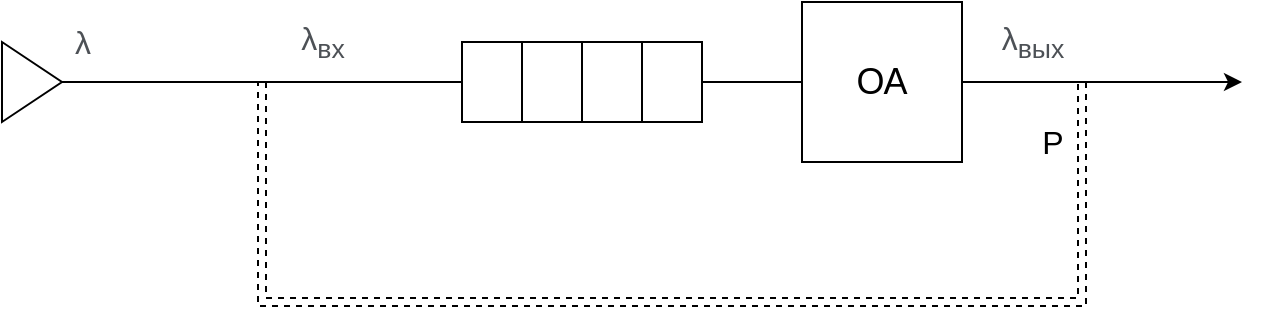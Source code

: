 <mxfile version="13.3.1" type="device"><diagram id="5EfWd7qCpgdQDUwXSXWK" name="Page-1"><mxGraphModel dx="1395" dy="703" grid="1" gridSize="10" guides="1" tooltips="1" connect="1" arrows="1" fold="1" page="1" pageScale="1" pageWidth="827" pageHeight="1169" math="0" shadow="0"><root><mxCell id="0"/><mxCell id="1" parent="0"/><mxCell id="5FjHio7ktE17GhM8ifqC-9" style="edgeStyle=orthogonalEdgeStyle;rounded=0;orthogonalLoop=1;jettySize=auto;html=1;exitX=0;exitY=0.5;exitDx=0;exitDy=0;endArrow=none;endFill=0;" parent="1" source="5FjHio7ktE17GhM8ifqC-1" edge="1"><mxGeometry relative="1" as="geometry"><mxPoint x="150" y="400" as="targetPoint"/></mxGeometry></mxCell><mxCell id="5FjHio7ktE17GhM8ifqC-1" value="" style="rounded=0;whiteSpace=wrap;html=1;" parent="1" vertex="1"><mxGeometry x="350" y="380" width="30" height="40" as="geometry"/></mxCell><mxCell id="5FjHio7ktE17GhM8ifqC-2" value="" style="rounded=0;whiteSpace=wrap;html=1;" parent="1" vertex="1"><mxGeometry x="380" y="380" width="30" height="40" as="geometry"/></mxCell><mxCell id="5FjHio7ktE17GhM8ifqC-3" value="" style="rounded=0;whiteSpace=wrap;html=1;" parent="1" vertex="1"><mxGeometry x="410" y="380" width="30" height="40" as="geometry"/></mxCell><mxCell id="5FjHio7ktE17GhM8ifqC-7" style="edgeStyle=orthogonalEdgeStyle;rounded=0;orthogonalLoop=1;jettySize=auto;html=1;exitX=1;exitY=0.5;exitDx=0;exitDy=0;entryX=0;entryY=0.5;entryDx=0;entryDy=0;endArrow=none;endFill=0;" parent="1" source="5FjHio7ktE17GhM8ifqC-4" target="5FjHio7ktE17GhM8ifqC-6" edge="1"><mxGeometry relative="1" as="geometry"/></mxCell><mxCell id="5FjHio7ktE17GhM8ifqC-4" value="" style="rounded=0;whiteSpace=wrap;html=1;" parent="1" vertex="1"><mxGeometry x="440" y="380" width="30" height="40" as="geometry"/></mxCell><mxCell id="5FjHio7ktE17GhM8ifqC-8" style="edgeStyle=orthogonalEdgeStyle;rounded=0;orthogonalLoop=1;jettySize=auto;html=1;exitX=1;exitY=0.5;exitDx=0;exitDy=0;endArrow=classic;endFill=1;" parent="1" source="5FjHio7ktE17GhM8ifqC-6" edge="1"><mxGeometry relative="1" as="geometry"><mxPoint x="740" y="400" as="targetPoint"/></mxGeometry></mxCell><mxCell id="5FjHio7ktE17GhM8ifqC-6" value="&lt;font style=&quot;font-size: 18px&quot;&gt;ОА&lt;/font&gt;" style="rounded=0;whiteSpace=wrap;html=1;" parent="1" vertex="1"><mxGeometry x="520" y="360" width="80" height="80" as="geometry"/></mxCell><mxCell id="5FjHio7ktE17GhM8ifqC-10" value="&lt;span style=&quot;color: rgb(77 , 81 , 86) ; font-family: &amp;#34;arial&amp;#34; , sans-serif ; text-align: left ; background-color: rgb(255 , 255 , 255)&quot;&gt;&lt;font style=&quot;font-size: 16px&quot;&gt;λ&lt;/font&gt;&lt;/span&gt;" style="text;html=1;align=center;verticalAlign=middle;resizable=0;points=[];autosize=1;" parent="1" vertex="1"><mxGeometry x="150" y="370" width="20" height="20" as="geometry"/></mxCell><mxCell id="5FjHio7ktE17GhM8ifqC-11" value="" style="shape=link;html=1;endArrow=none;endFill=0;dashed=1;edgeStyle=orthogonalEdgeStyle;rounded=0;" parent="1" edge="1"><mxGeometry width="50" height="50" relative="1" as="geometry"><mxPoint x="250" y="400" as="sourcePoint"/><mxPoint x="660" y="400" as="targetPoint"/><Array as="points"><mxPoint x="250" y="510"/><mxPoint x="660" y="510"/></Array></mxGeometry></mxCell><mxCell id="5FjHio7ktE17GhM8ifqC-12" value="&lt;span style=&quot;color: rgb(77 , 81 , 86) ; font-family: &amp;#34;arial&amp;#34; , sans-serif ; font-size: 16px ; text-align: left ; background-color: rgb(255 , 255 , 255)&quot;&gt;λ&lt;sub&gt;вх&lt;/sub&gt;&lt;/span&gt;" style="text;html=1;align=center;verticalAlign=middle;resizable=0;points=[];autosize=1;" parent="1" vertex="1"><mxGeometry x="260" y="370" width="40" height="20" as="geometry"/></mxCell><mxCell id="5FjHio7ktE17GhM8ifqC-13" value="&lt;span style=&quot;color: rgb(77 , 81 , 86) ; font-family: &amp;#34;arial&amp;#34; , sans-serif ; font-size: 16px ; text-align: left ; background-color: rgb(255 , 255 , 255)&quot;&gt;λ&lt;sub&gt;вых&lt;/sub&gt;&lt;/span&gt;" style="text;html=1;align=center;verticalAlign=middle;resizable=0;points=[];autosize=1;" parent="1" vertex="1"><mxGeometry x="610" y="370" width="50" height="20" as="geometry"/></mxCell><mxCell id="5FjHio7ktE17GhM8ifqC-14" value="&lt;font style=&quot;font-size: 16px&quot;&gt;P&lt;/font&gt;" style="text;html=1;align=center;verticalAlign=middle;resizable=0;points=[];autosize=1;" parent="1" vertex="1"><mxGeometry x="630" y="420" width="30" height="20" as="geometry"/></mxCell><mxCell id="5FjHio7ktE17GhM8ifqC-16" value="" style="triangle;whiteSpace=wrap;html=1;" parent="1" vertex="1"><mxGeometry x="120" y="380" width="30" height="40" as="geometry"/></mxCell></root></mxGraphModel></diagram></mxfile>